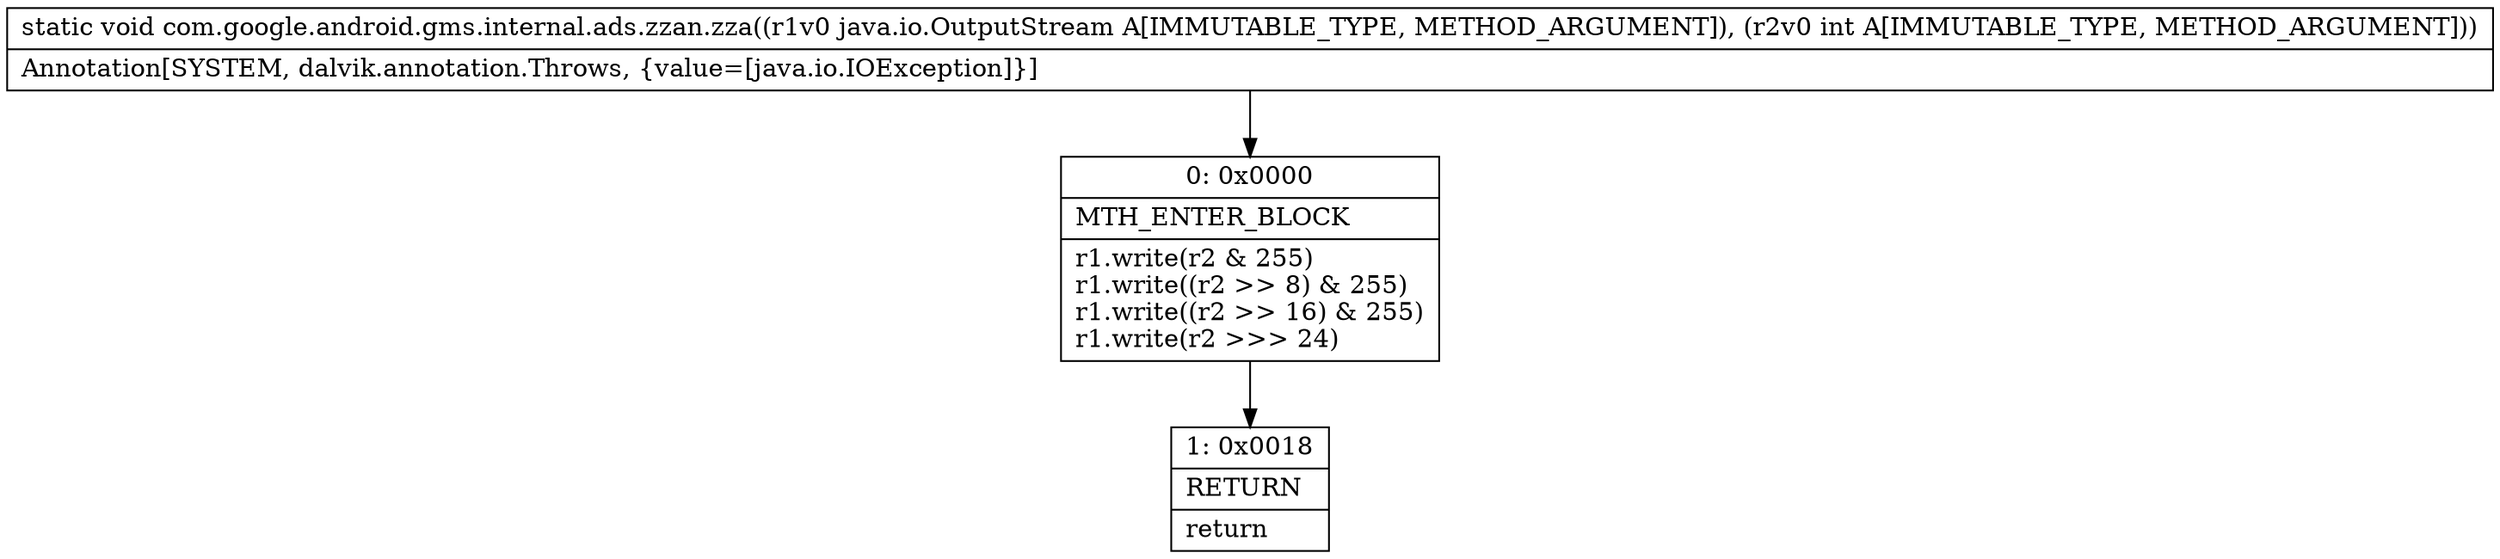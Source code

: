 digraph "CFG forcom.google.android.gms.internal.ads.zzan.zza(Ljava\/io\/OutputStream;I)V" {
Node_0 [shape=record,label="{0\:\ 0x0000|MTH_ENTER_BLOCK\l|r1.write(r2 & 255)\lr1.write((r2 \>\> 8) & 255)\lr1.write((r2 \>\> 16) & 255)\lr1.write(r2 \>\>\> 24)\l}"];
Node_1 [shape=record,label="{1\:\ 0x0018|RETURN\l|return\l}"];
MethodNode[shape=record,label="{static void com.google.android.gms.internal.ads.zzan.zza((r1v0 java.io.OutputStream A[IMMUTABLE_TYPE, METHOD_ARGUMENT]), (r2v0 int A[IMMUTABLE_TYPE, METHOD_ARGUMENT]))  | Annotation[SYSTEM, dalvik.annotation.Throws, \{value=[java.io.IOException]\}]\l}"];
MethodNode -> Node_0;
Node_0 -> Node_1;
}


